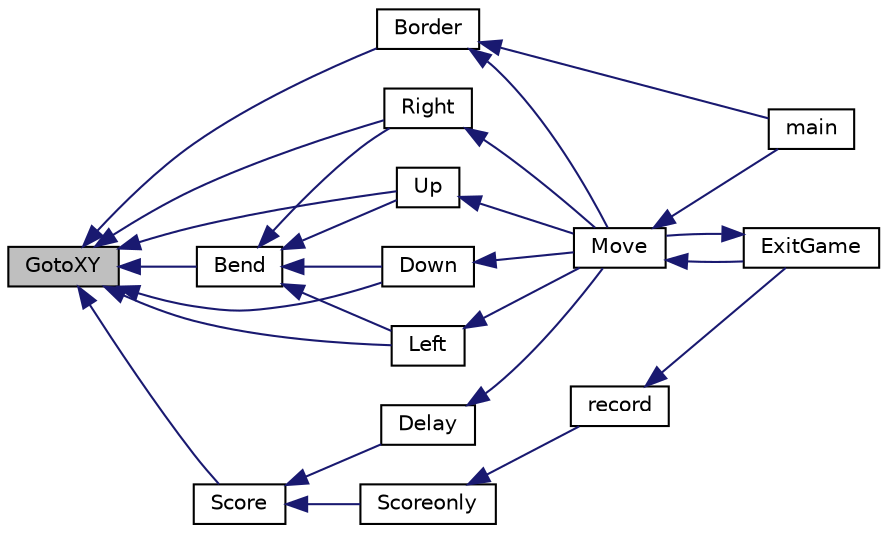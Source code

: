 digraph "GotoXY"
{
  edge [fontname="Helvetica",fontsize="10",labelfontname="Helvetica",labelfontsize="10"];
  node [fontname="Helvetica",fontsize="10",shape=record];
  rankdir="LR";
  Node57 [label="GotoXY",height=0.2,width=0.4,color="black", fillcolor="grey75", style="filled", fontcolor="black"];
  Node57 -> Node58 [dir="back",color="midnightblue",fontsize="10",style="solid",fontname="Helvetica"];
  Node58 [label="Down",height=0.2,width=0.4,color="black", fillcolor="white", style="filled",URL="$main_8c.html#a8ecb72ff0fd235afbf997e25815a13d5"];
  Node58 -> Node59 [dir="back",color="midnightblue",fontsize="10",style="solid",fontname="Helvetica"];
  Node59 [label="Move",height=0.2,width=0.4,color="black", fillcolor="white", style="filled",URL="$main_8c.html#a678e66228c0453fbbe74a605bcc27c51"];
  Node59 -> Node60 [dir="back",color="midnightblue",fontsize="10",style="solid",fontname="Helvetica"];
  Node60 [label="main",height=0.2,width=0.4,color="black", fillcolor="white", style="filled",URL="$main_8c.html#ae66f6b31b5ad750f1fe042a706a4e3d4"];
  Node59 -> Node61 [dir="back",color="midnightblue",fontsize="10",style="solid",fontname="Helvetica"];
  Node61 [label="ExitGame",height=0.2,width=0.4,color="black", fillcolor="white", style="filled",URL="$main_8c.html#a4ae4a6c601765f289ae97678bb8a4d6a"];
  Node61 -> Node59 [dir="back",color="midnightblue",fontsize="10",style="solid",fontname="Helvetica"];
  Node57 -> Node62 [dir="back",color="midnightblue",fontsize="10",style="solid",fontname="Helvetica"];
  Node62 [label="Left",height=0.2,width=0.4,color="black", fillcolor="white", style="filled",URL="$main_8c.html#ac268cc4e608aa0068c30f2e4a652b084"];
  Node62 -> Node59 [dir="back",color="midnightblue",fontsize="10",style="solid",fontname="Helvetica"];
  Node57 -> Node63 [dir="back",color="midnightblue",fontsize="10",style="solid",fontname="Helvetica"];
  Node63 [label="Right",height=0.2,width=0.4,color="black", fillcolor="white", style="filled",URL="$main_8c.html#a1b0e394cd24dadbcff32387d3036da5f"];
  Node63 -> Node59 [dir="back",color="midnightblue",fontsize="10",style="solid",fontname="Helvetica"];
  Node57 -> Node64 [dir="back",color="midnightblue",fontsize="10",style="solid",fontname="Helvetica"];
  Node64 [label="Bend",height=0.2,width=0.4,color="black", fillcolor="white", style="filled",URL="$main_8c.html#a7ea3861fdbe2c138a4768c1bc57edc06"];
  Node64 -> Node58 [dir="back",color="midnightblue",fontsize="10",style="solid",fontname="Helvetica"];
  Node64 -> Node62 [dir="back",color="midnightblue",fontsize="10",style="solid",fontname="Helvetica"];
  Node64 -> Node63 [dir="back",color="midnightblue",fontsize="10",style="solid",fontname="Helvetica"];
  Node64 -> Node65 [dir="back",color="midnightblue",fontsize="10",style="solid",fontname="Helvetica"];
  Node65 [label="Up",height=0.2,width=0.4,color="black", fillcolor="white", style="filled",URL="$main_8c.html#aa1e4dcf406c3281b132a396a60965e0f"];
  Node65 -> Node59 [dir="back",color="midnightblue",fontsize="10",style="solid",fontname="Helvetica"];
  Node57 -> Node66 [dir="back",color="midnightblue",fontsize="10",style="solid",fontname="Helvetica"];
  Node66 [label="Border",height=0.2,width=0.4,color="black", fillcolor="white", style="filled",URL="$main_8c.html#abaeb2da49953d85564a28fe29cb0ee89"];
  Node66 -> Node60 [dir="back",color="midnightblue",fontsize="10",style="solid",fontname="Helvetica"];
  Node66 -> Node59 [dir="back",color="midnightblue",fontsize="10",style="solid",fontname="Helvetica"];
  Node57 -> Node67 [dir="back",color="midnightblue",fontsize="10",style="solid",fontname="Helvetica"];
  Node67 [label="Score",height=0.2,width=0.4,color="black", fillcolor="white", style="filled",URL="$main_8c.html#afc01ad71e5a2a27ebbbe7b7983cbb02b"];
  Node67 -> Node68 [dir="back",color="midnightblue",fontsize="10",style="solid",fontname="Helvetica"];
  Node68 [label="Delay",height=0.2,width=0.4,color="black", fillcolor="white", style="filled",URL="$main_8c.html#aad49cedd771da5ce9872fb364e8d6373"];
  Node68 -> Node59 [dir="back",color="midnightblue",fontsize="10",style="solid",fontname="Helvetica"];
  Node67 -> Node69 [dir="back",color="midnightblue",fontsize="10",style="solid",fontname="Helvetica"];
  Node69 [label="Scoreonly",height=0.2,width=0.4,color="black", fillcolor="white", style="filled",URL="$main_8c.html#a40a74cbfd7d2271a5a5caeb629197dd1"];
  Node69 -> Node70 [dir="back",color="midnightblue",fontsize="10",style="solid",fontname="Helvetica"];
  Node70 [label="record",height=0.2,width=0.4,color="black", fillcolor="white", style="filled",URL="$main_8c.html#ad2ae727c20e5f803e5f075b41aea2fb4"];
  Node70 -> Node61 [dir="back",color="midnightblue",fontsize="10",style="solid",fontname="Helvetica"];
  Node57 -> Node65 [dir="back",color="midnightblue",fontsize="10",style="solid",fontname="Helvetica"];
}
